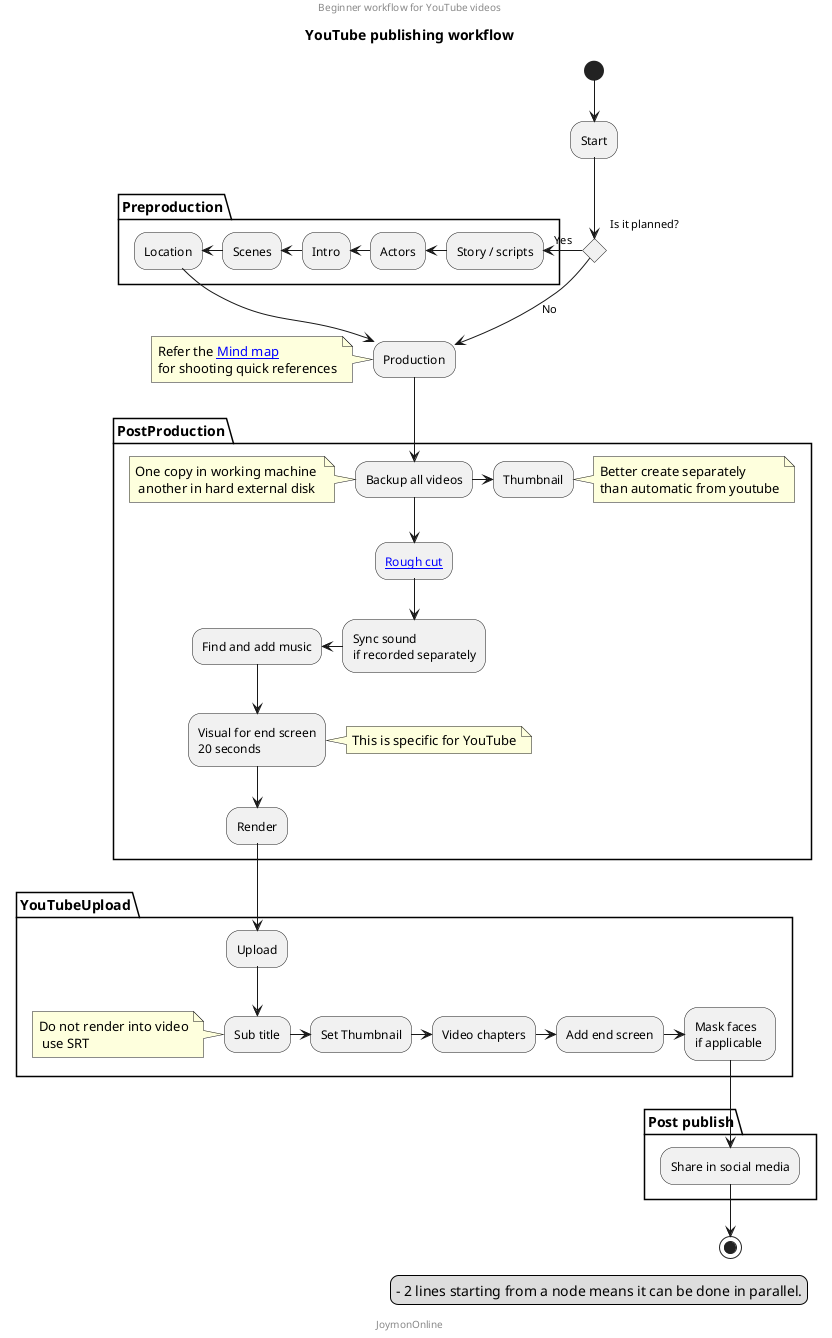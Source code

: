 @startuml
Title YouTube publishing workflow
center header
Beginner workflow for YouTube videos
endheader
(*) -->"Start"
if "Is it planned?" then
partition "Preproduction" {
    --left> [Yes] "Story / scripts"
    --left> "Actors"
    --left> "Intro"
    --left> "Scenes"
    -left-> "Location"
}
--> "Production" as P
note left:Refer the [[https://www.plantuml.com/plantuml/proxy?fmt=svg&cache=no&src=https://raw.githubusercontent.com/mind-maps/technology/master/media/video/publishing.puml Mind map]] \nfor shooting quick references
else
-->[No] P
endif
partition PostProduction {
    --> "Backup all videos" as B
    note left:One copy in working machine \n another in hard external disk
    --> "[[https://en.wikipedia.org/wiki/Rough_cut Rough cut]]" as RC
    --> "Sync sound\nif recorded separately"
    --left> "Find and add music"
    --> "Visual for end screen\n20 seconds"
    note right:This is specific for YouTube
    --> "Render" as R
    B -right-> "Thumbnail"
    note right: Better create separately \nthan automatic from youtube
}
partition YouTubeUpload {

    R --> "Upload" as U
    U --> "Sub title" as ST
    note left:Do not render into video\n use SRT
    ST--right> "Set Thumbnail" as STN
    STN --right> "Video chapters" as VC
    VC --right> "Add end screen" as ES
    ES --right> "Mask faces \nif applicable " as MF
}
partition "Post publish"{
    --> "Share in social media" as SM

}
-->(*)
center footer JoymonOnline

legend right
  - 2 lines starting from a node means it can be done in parallel.
endlegend

@enduml